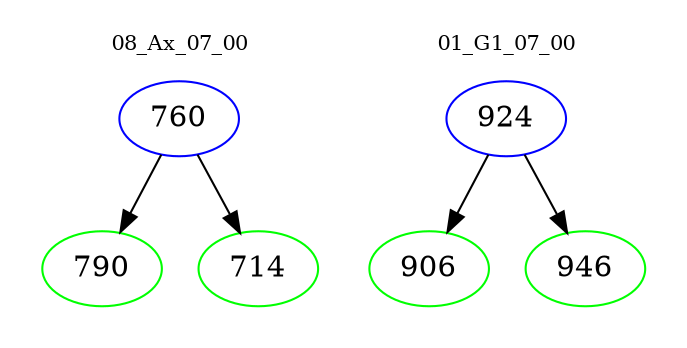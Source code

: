 digraph{
subgraph cluster_0 {
color = white
label = "08_Ax_07_00";
fontsize=10;
T0_760 [label="760", color="blue"]
T0_760 -> T0_790 [color="black"]
T0_790 [label="790", color="green"]
T0_760 -> T0_714 [color="black"]
T0_714 [label="714", color="green"]
}
subgraph cluster_1 {
color = white
label = "01_G1_07_00";
fontsize=10;
T1_924 [label="924", color="blue"]
T1_924 -> T1_906 [color="black"]
T1_906 [label="906", color="green"]
T1_924 -> T1_946 [color="black"]
T1_946 [label="946", color="green"]
}
}
